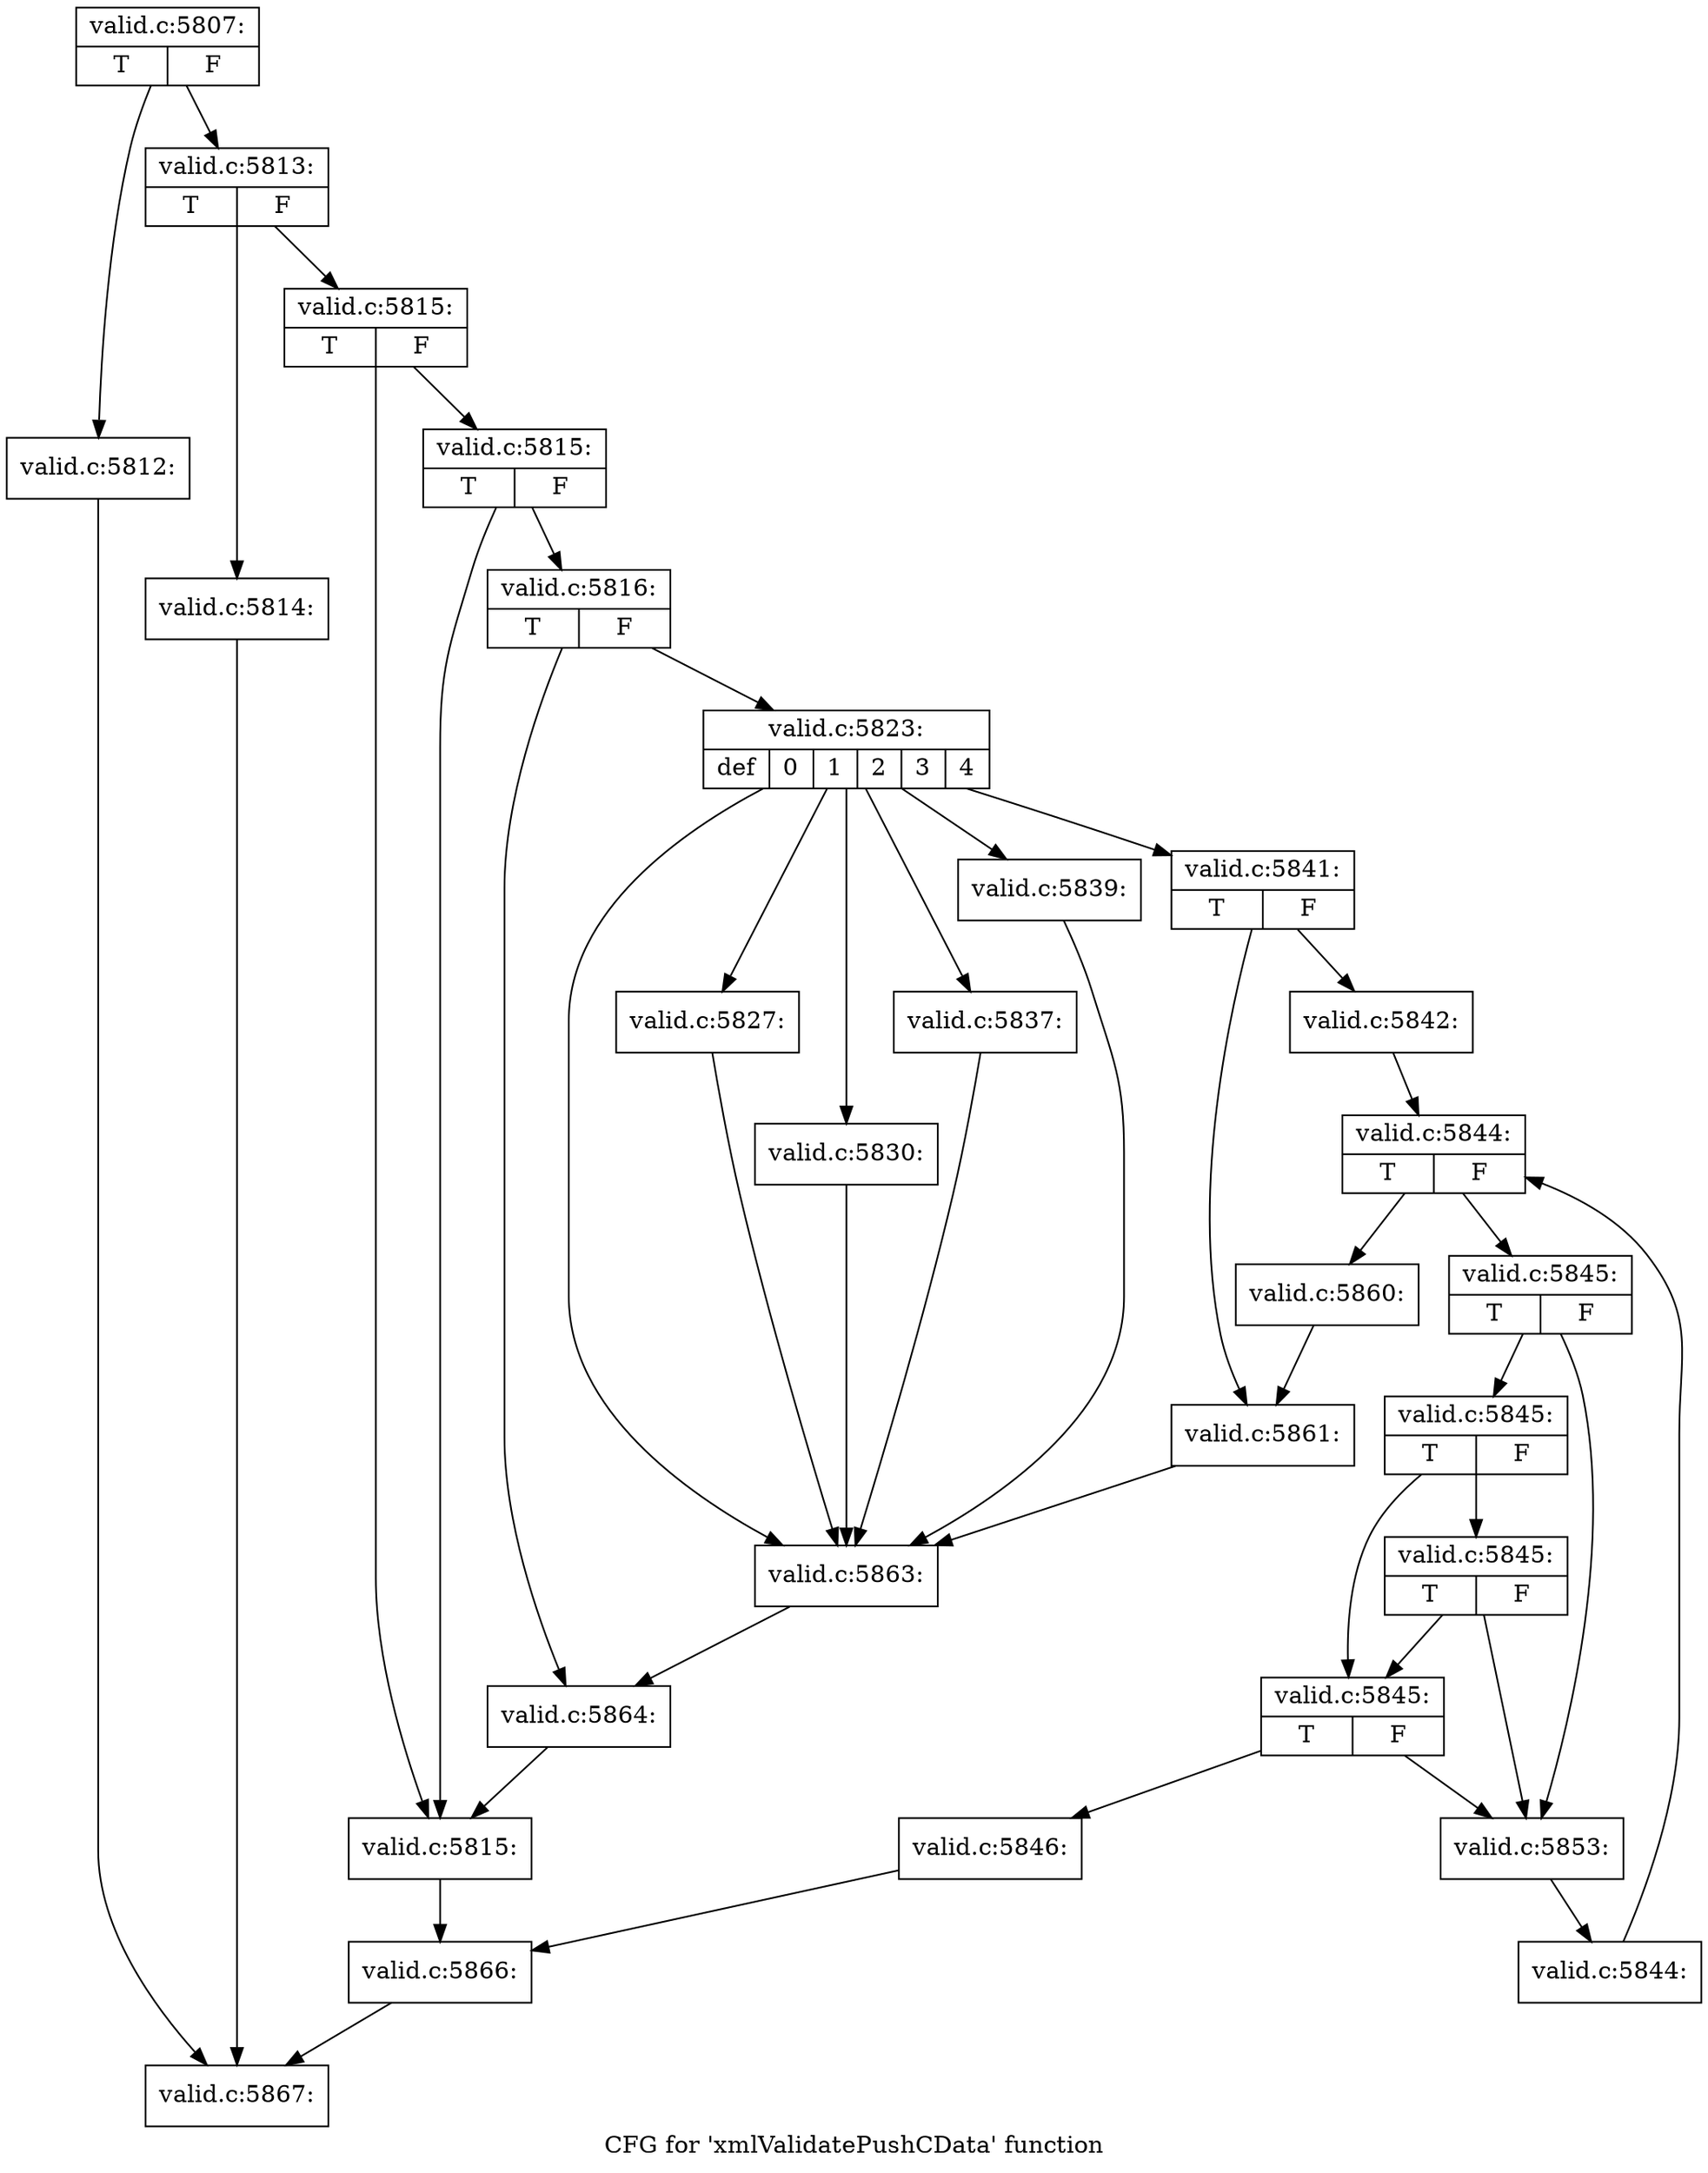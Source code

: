 digraph "CFG for 'xmlValidatePushCData' function" {
	label="CFG for 'xmlValidatePushCData' function";

	Node0x5156310 [shape=record,label="{valid.c:5807:|{<s0>T|<s1>F}}"];
	Node0x5156310 -> Node0x5161d30;
	Node0x5156310 -> Node0x5161d80;
	Node0x5161d30 [shape=record,label="{valid.c:5812:}"];
	Node0x5161d30 -> Node0x4d8b120;
	Node0x5161d80 [shape=record,label="{valid.c:5813:|{<s0>T|<s1>F}}"];
	Node0x5161d80 -> Node0x5162210;
	Node0x5161d80 -> Node0x5162260;
	Node0x5162210 [shape=record,label="{valid.c:5814:}"];
	Node0x5162210 -> Node0x4d8b120;
	Node0x5162260 [shape=record,label="{valid.c:5815:|{<s0>T|<s1>F}}"];
	Node0x5162260 -> Node0x51627f0;
	Node0x5162260 -> Node0x51627a0;
	Node0x51627f0 [shape=record,label="{valid.c:5815:|{<s0>T|<s1>F}}"];
	Node0x51627f0 -> Node0x5162750;
	Node0x51627f0 -> Node0x51627a0;
	Node0x5162750 [shape=record,label="{valid.c:5816:|{<s0>T|<s1>F}}"];
	Node0x5162750 -> Node0x51637c0;
	Node0x5162750 -> Node0x5163810;
	Node0x51637c0 [shape=record,label="{valid.c:5823:|{<s0>def|<s1>0|<s2>1|<s3>2|<s4>3|<s5>4}}"];
	Node0x51637c0 -> Node0x5163ed0;
	Node0x51637c0 -> Node0x5164420;
	Node0x51637c0 -> Node0x5164610;
	Node0x51637c0 -> Node0x5164f50;
	Node0x51637c0 -> Node0x5165030;
	Node0x51637c0 -> Node0x5165110;
	Node0x5164420 [shape=record,label="{valid.c:5827:}"];
	Node0x5164420 -> Node0x5163ed0;
	Node0x5164610 [shape=record,label="{valid.c:5830:}"];
	Node0x5164610 -> Node0x5163ed0;
	Node0x5164f50 [shape=record,label="{valid.c:5837:}"];
	Node0x5164f50 -> Node0x5163ed0;
	Node0x5165030 [shape=record,label="{valid.c:5839:}"];
	Node0x5165030 -> Node0x5163ed0;
	Node0x5165110 [shape=record,label="{valid.c:5841:|{<s0>T|<s1>F}}"];
	Node0x5165110 -> Node0x5165200;
	Node0x5165110 -> Node0x5165250;
	Node0x5165200 [shape=record,label="{valid.c:5842:}"];
	Node0x5165200 -> Node0x5165a10;
	Node0x5165a10 [shape=record,label="{valid.c:5844:|{<s0>T|<s1>F}}"];
	Node0x5165a10 -> Node0x5165c90;
	Node0x5165a10 -> Node0x5165870;
	Node0x5165c90 [shape=record,label="{valid.c:5845:|{<s0>T|<s1>F}}"];
	Node0x5165c90 -> Node0x5166080;
	Node0x5165c90 -> Node0x5166150;
	Node0x5166150 [shape=record,label="{valid.c:5845:|{<s0>T|<s1>F}}"];
	Node0x5166150 -> Node0x51664a0;
	Node0x5166150 -> Node0x51660d0;
	Node0x51664a0 [shape=record,label="{valid.c:5845:|{<s0>T|<s1>F}}"];
	Node0x51664a0 -> Node0x5166080;
	Node0x51664a0 -> Node0x51660d0;
	Node0x51660d0 [shape=record,label="{valid.c:5845:|{<s0>T|<s1>F}}"];
	Node0x51660d0 -> Node0x5166080;
	Node0x51660d0 -> Node0x5166030;
	Node0x5166030 [shape=record,label="{valid.c:5846:}"];
	Node0x5166030 -> Node0x51681f0;
	Node0x5166080 [shape=record,label="{valid.c:5853:}"];
	Node0x5166080 -> Node0x5165c00;
	Node0x5165c00 [shape=record,label="{valid.c:5844:}"];
	Node0x5165c00 -> Node0x5165a10;
	Node0x5165870 [shape=record,label="{valid.c:5860:}"];
	Node0x5165870 -> Node0x5165250;
	Node0x5165250 [shape=record,label="{valid.c:5861:}"];
	Node0x5165250 -> Node0x5163ed0;
	Node0x5163ed0 [shape=record,label="{valid.c:5863:}"];
	Node0x5163ed0 -> Node0x5163810;
	Node0x5163810 [shape=record,label="{valid.c:5864:}"];
	Node0x5163810 -> Node0x51627a0;
	Node0x51627a0 [shape=record,label="{valid.c:5815:}"];
	Node0x51627a0 -> Node0x51681f0;
	Node0x51681f0 [shape=record,label="{valid.c:5866:}"];
	Node0x51681f0 -> Node0x4d8b120;
	Node0x4d8b120 [shape=record,label="{valid.c:5867:}"];
}
